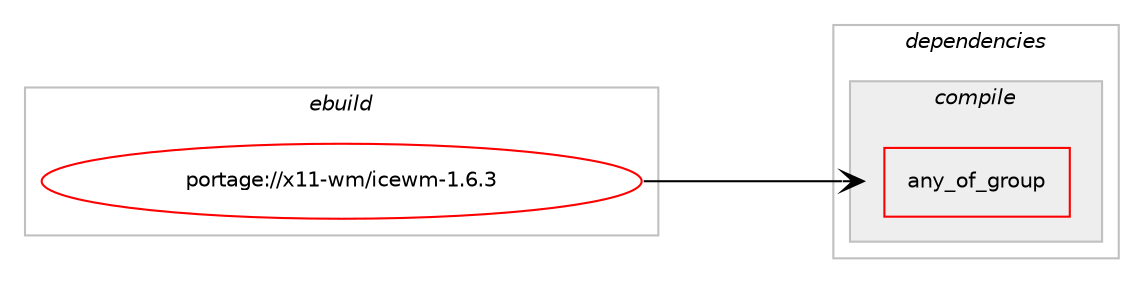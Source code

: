 digraph prolog {

# *************
# Graph options
# *************

newrank=true;
concentrate=true;
compound=true;
graph [rankdir=LR,fontname=Helvetica,fontsize=10,ranksep=1.5];#, ranksep=2.5, nodesep=0.2];
edge  [arrowhead=vee];
node  [fontname=Helvetica,fontsize=10];

# **********
# The ebuild
# **********

subgraph cluster_leftcol {
color=gray;
rank=same;
label=<<i>ebuild</i>>;
id [label="portage://x11-wm/icewm-1.6.3", color=red, width=4, href="../x11-wm/icewm-1.6.3.svg"];
}

# ****************
# The dependencies
# ****************

subgraph cluster_midcol {
color=gray;
label=<<i>dependencies</i>>;
subgraph cluster_compile {
fillcolor="#eeeeee";
style=filled;
label=<<i>compile</i>>;
subgraph any1 {
dependency1 [label=<<TABLE BORDER="0" CELLBORDER="1" CELLSPACING="0" CELLPADDING="4"><TR><TD CELLPADDING="10">any_of_group</TD></TR></TABLE>>, shape=none, color=red];# *** BEGIN UNKNOWN DEPENDENCY TYPE (TODO) ***
# dependency1 -> package_dependency(portage://x11-wm/icewm-1.6.3,install,no,app-arch,plzip,none,,[],[])
# *** END UNKNOWN DEPENDENCY TYPE (TODO) ***

# *** BEGIN UNKNOWN DEPENDENCY TYPE (TODO) ***
# dependency1 -> package_dependency(portage://x11-wm/icewm-1.6.3,install,no,app-arch,pdlzip,none,,[],[])
# *** END UNKNOWN DEPENDENCY TYPE (TODO) ***

# *** BEGIN UNKNOWN DEPENDENCY TYPE (TODO) ***
# dependency1 -> package_dependency(portage://x11-wm/icewm-1.6.3,install,no,app-arch,lzip,none,,[],[])
# *** END UNKNOWN DEPENDENCY TYPE (TODO) ***

}
id:e -> dependency1:w [weight=20,style="solid",arrowhead="vee"];
# *** BEGIN UNKNOWN DEPENDENCY TYPE (TODO) ***
# id -> use_conditional_group(negative,gdk-pixbuf,portage://x11-wm/icewm-1.6.3,[package_dependency(portage://x11-wm/icewm-1.6.3,install,no,media-libs,libpng,none,,[slot(0),equal],[]),package_dependency(portage://x11-wm/icewm-1.6.3,install,no,virtual,jpeg,none,,[],[])])
# *** END UNKNOWN DEPENDENCY TYPE (TODO) ***

# *** BEGIN UNKNOWN DEPENDENCY TYPE (TODO) ***
# id -> use_conditional_group(positive,alsa,portage://x11-wm/icewm-1.6.3,[package_dependency(portage://x11-wm/icewm-1.6.3,install,no,media-libs,alsa-lib,none,,[],[]),package_dependency(portage://x11-wm/icewm-1.6.3,install,no,media-libs,libsndfile,none,,[],[use(enable(alsa),none)])])
# *** END UNKNOWN DEPENDENCY TYPE (TODO) ***

# *** BEGIN UNKNOWN DEPENDENCY TYPE (TODO) ***
# id -> use_conditional_group(positive,ao,portage://x11-wm/icewm-1.6.3,[package_dependency(portage://x11-wm/icewm-1.6.3,install,no,media-libs,libao,none,,[],[]),package_dependency(portage://x11-wm/icewm-1.6.3,install,no,media-libs,libsndfile,none,,[],[])])
# *** END UNKNOWN DEPENDENCY TYPE (TODO) ***

# *** BEGIN UNKNOWN DEPENDENCY TYPE (TODO) ***
# id -> use_conditional_group(positive,bidi,portage://x11-wm/icewm-1.6.3,[package_dependency(portage://x11-wm/icewm-1.6.3,install,no,dev-libs,fribidi,none,,[],[])])
# *** END UNKNOWN DEPENDENCY TYPE (TODO) ***

# *** BEGIN UNKNOWN DEPENDENCY TYPE (TODO) ***
# id -> use_conditional_group(positive,gdk-pixbuf,portage://x11-wm/icewm-1.6.3,[package_dependency(portage://x11-wm/icewm-1.6.3,install,no,gnome-base,librsvg,none,,[slot(2)],[])])
# *** END UNKNOWN DEPENDENCY TYPE (TODO) ***

# *** BEGIN UNKNOWN DEPENDENCY TYPE (TODO) ***
# id -> use_conditional_group(positive,gdk-pixbuf,portage://x11-wm/icewm-1.6.3,[package_dependency(portage://x11-wm/icewm-1.6.3,install,no,x11-libs,gdk-pixbuf,none,,[slot(2)],[use(enable(X),none)])])
# *** END UNKNOWN DEPENDENCY TYPE (TODO) ***

# *** BEGIN UNKNOWN DEPENDENCY TYPE (TODO) ***
# id -> use_conditional_group(positive,xinerama,portage://x11-wm/icewm-1.6.3,[package_dependency(portage://x11-wm/icewm-1.6.3,install,no,x11-libs,libXinerama,none,,[],[])])
# *** END UNKNOWN DEPENDENCY TYPE (TODO) ***

# *** BEGIN UNKNOWN DEPENDENCY TYPE (TODO) ***
# id -> package_dependency(portage://x11-wm/icewm-1.6.3,install,no,dev-libs,glib,none,,[slot(2)],[])
# *** END UNKNOWN DEPENDENCY TYPE (TODO) ***

# *** BEGIN UNKNOWN DEPENDENCY TYPE (TODO) ***
# id -> package_dependency(portage://x11-wm/icewm-1.6.3,install,no,gnome-base,librsvg,none,,[],[])
# *** END UNKNOWN DEPENDENCY TYPE (TODO) ***

# *** BEGIN UNKNOWN DEPENDENCY TYPE (TODO) ***
# id -> package_dependency(portage://x11-wm/icewm-1.6.3,install,no,media-libs,fontconfig,none,,[],[])
# *** END UNKNOWN DEPENDENCY TYPE (TODO) ***

# *** BEGIN UNKNOWN DEPENDENCY TYPE (TODO) ***
# id -> package_dependency(portage://x11-wm/icewm-1.6.3,install,no,x11-base,xorg-proto,none,,[],[])
# *** END UNKNOWN DEPENDENCY TYPE (TODO) ***

# *** BEGIN UNKNOWN DEPENDENCY TYPE (TODO) ***
# id -> package_dependency(portage://x11-wm/icewm-1.6.3,install,no,x11-libs,libICE,none,,[],[])
# *** END UNKNOWN DEPENDENCY TYPE (TODO) ***

# *** BEGIN UNKNOWN DEPENDENCY TYPE (TODO) ***
# id -> package_dependency(portage://x11-wm/icewm-1.6.3,install,no,x11-libs,libSM,none,,[],[])
# *** END UNKNOWN DEPENDENCY TYPE (TODO) ***

# *** BEGIN UNKNOWN DEPENDENCY TYPE (TODO) ***
# id -> package_dependency(portage://x11-wm/icewm-1.6.3,install,no,x11-libs,libX11,none,,[],[])
# *** END UNKNOWN DEPENDENCY TYPE (TODO) ***

# *** BEGIN UNKNOWN DEPENDENCY TYPE (TODO) ***
# id -> package_dependency(portage://x11-wm/icewm-1.6.3,install,no,x11-libs,libXcomposite,none,,[],[])
# *** END UNKNOWN DEPENDENCY TYPE (TODO) ***

# *** BEGIN UNKNOWN DEPENDENCY TYPE (TODO) ***
# id -> package_dependency(portage://x11-wm/icewm-1.6.3,install,no,x11-libs,libXdamage,none,,[],[])
# *** END UNKNOWN DEPENDENCY TYPE (TODO) ***

# *** BEGIN UNKNOWN DEPENDENCY TYPE (TODO) ***
# id -> package_dependency(portage://x11-wm/icewm-1.6.3,install,no,x11-libs,libXext,none,,[],[])
# *** END UNKNOWN DEPENDENCY TYPE (TODO) ***

# *** BEGIN UNKNOWN DEPENDENCY TYPE (TODO) ***
# id -> package_dependency(portage://x11-wm/icewm-1.6.3,install,no,x11-libs,libXfixes,none,,[],[])
# *** END UNKNOWN DEPENDENCY TYPE (TODO) ***

# *** BEGIN UNKNOWN DEPENDENCY TYPE (TODO) ***
# id -> package_dependency(portage://x11-wm/icewm-1.6.3,install,no,x11-libs,libXft,none,,[],[])
# *** END UNKNOWN DEPENDENCY TYPE (TODO) ***

# *** BEGIN UNKNOWN DEPENDENCY TYPE (TODO) ***
# id -> package_dependency(portage://x11-wm/icewm-1.6.3,install,no,x11-libs,libXpm,none,,[],[])
# *** END UNKNOWN DEPENDENCY TYPE (TODO) ***

# *** BEGIN UNKNOWN DEPENDENCY TYPE (TODO) ***
# id -> package_dependency(portage://x11-wm/icewm-1.6.3,install,no,x11-libs,libXrandr,none,,[],[])
# *** END UNKNOWN DEPENDENCY TYPE (TODO) ***

# *** BEGIN UNKNOWN DEPENDENCY TYPE (TODO) ***
# id -> package_dependency(portage://x11-wm/icewm-1.6.3,install,no,x11-libs,libXrender,none,,[],[])
# *** END UNKNOWN DEPENDENCY TYPE (TODO) ***

}
subgraph cluster_compileandrun {
fillcolor="#eeeeee";
style=filled;
label=<<i>compile and run</i>>;
}
subgraph cluster_run {
fillcolor="#eeeeee";
style=filled;
label=<<i>run</i>>;
# *** BEGIN UNKNOWN DEPENDENCY TYPE (TODO) ***
# id -> use_conditional_group(negative,gdk-pixbuf,portage://x11-wm/icewm-1.6.3,[package_dependency(portage://x11-wm/icewm-1.6.3,run,no,media-libs,libpng,none,,[slot(0),equal],[]),package_dependency(portage://x11-wm/icewm-1.6.3,run,no,virtual,jpeg,none,,[],[])])
# *** END UNKNOWN DEPENDENCY TYPE (TODO) ***

# *** BEGIN UNKNOWN DEPENDENCY TYPE (TODO) ***
# id -> use_conditional_group(positive,alsa,portage://x11-wm/icewm-1.6.3,[package_dependency(portage://x11-wm/icewm-1.6.3,run,no,media-libs,alsa-lib,none,,[],[]),package_dependency(portage://x11-wm/icewm-1.6.3,run,no,media-libs,libsndfile,none,,[],[use(enable(alsa),none)])])
# *** END UNKNOWN DEPENDENCY TYPE (TODO) ***

# *** BEGIN UNKNOWN DEPENDENCY TYPE (TODO) ***
# id -> use_conditional_group(positive,ao,portage://x11-wm/icewm-1.6.3,[package_dependency(portage://x11-wm/icewm-1.6.3,run,no,media-libs,libao,none,,[],[]),package_dependency(portage://x11-wm/icewm-1.6.3,run,no,media-libs,libsndfile,none,,[],[])])
# *** END UNKNOWN DEPENDENCY TYPE (TODO) ***

# *** BEGIN UNKNOWN DEPENDENCY TYPE (TODO) ***
# id -> use_conditional_group(positive,bidi,portage://x11-wm/icewm-1.6.3,[package_dependency(portage://x11-wm/icewm-1.6.3,run,no,dev-libs,fribidi,none,,[],[])])
# *** END UNKNOWN DEPENDENCY TYPE (TODO) ***

# *** BEGIN UNKNOWN DEPENDENCY TYPE (TODO) ***
# id -> use_conditional_group(positive,gdk-pixbuf,portage://x11-wm/icewm-1.6.3,[package_dependency(portage://x11-wm/icewm-1.6.3,run,no,x11-libs,gdk-pixbuf,none,,[slot(2)],[use(enable(X),none)])])
# *** END UNKNOWN DEPENDENCY TYPE (TODO) ***

# *** BEGIN UNKNOWN DEPENDENCY TYPE (TODO) ***
# id -> use_conditional_group(positive,xinerama,portage://x11-wm/icewm-1.6.3,[package_dependency(portage://x11-wm/icewm-1.6.3,run,no,x11-libs,libXinerama,none,,[],[])])
# *** END UNKNOWN DEPENDENCY TYPE (TODO) ***

# *** BEGIN UNKNOWN DEPENDENCY TYPE (TODO) ***
# id -> package_dependency(portage://x11-wm/icewm-1.6.3,run,no,media-libs,fontconfig,none,,[],[])
# *** END UNKNOWN DEPENDENCY TYPE (TODO) ***

# *** BEGIN UNKNOWN DEPENDENCY TYPE (TODO) ***
# id -> package_dependency(portage://x11-wm/icewm-1.6.3,run,no,x11-libs,libICE,none,,[],[])
# *** END UNKNOWN DEPENDENCY TYPE (TODO) ***

# *** BEGIN UNKNOWN DEPENDENCY TYPE (TODO) ***
# id -> package_dependency(portage://x11-wm/icewm-1.6.3,run,no,x11-libs,libSM,none,,[],[])
# *** END UNKNOWN DEPENDENCY TYPE (TODO) ***

# *** BEGIN UNKNOWN DEPENDENCY TYPE (TODO) ***
# id -> package_dependency(portage://x11-wm/icewm-1.6.3,run,no,x11-libs,libX11,none,,[],[])
# *** END UNKNOWN DEPENDENCY TYPE (TODO) ***

# *** BEGIN UNKNOWN DEPENDENCY TYPE (TODO) ***
# id -> package_dependency(portage://x11-wm/icewm-1.6.3,run,no,x11-libs,libXcomposite,none,,[],[])
# *** END UNKNOWN DEPENDENCY TYPE (TODO) ***

# *** BEGIN UNKNOWN DEPENDENCY TYPE (TODO) ***
# id -> package_dependency(portage://x11-wm/icewm-1.6.3,run,no,x11-libs,libXdamage,none,,[],[])
# *** END UNKNOWN DEPENDENCY TYPE (TODO) ***

# *** BEGIN UNKNOWN DEPENDENCY TYPE (TODO) ***
# id -> package_dependency(portage://x11-wm/icewm-1.6.3,run,no,x11-libs,libXext,none,,[],[])
# *** END UNKNOWN DEPENDENCY TYPE (TODO) ***

# *** BEGIN UNKNOWN DEPENDENCY TYPE (TODO) ***
# id -> package_dependency(portage://x11-wm/icewm-1.6.3,run,no,x11-libs,libXfixes,none,,[],[])
# *** END UNKNOWN DEPENDENCY TYPE (TODO) ***

# *** BEGIN UNKNOWN DEPENDENCY TYPE (TODO) ***
# id -> package_dependency(portage://x11-wm/icewm-1.6.3,run,no,x11-libs,libXft,none,,[],[])
# *** END UNKNOWN DEPENDENCY TYPE (TODO) ***

# *** BEGIN UNKNOWN DEPENDENCY TYPE (TODO) ***
# id -> package_dependency(portage://x11-wm/icewm-1.6.3,run,no,x11-libs,libXpm,none,,[],[])
# *** END UNKNOWN DEPENDENCY TYPE (TODO) ***

# *** BEGIN UNKNOWN DEPENDENCY TYPE (TODO) ***
# id -> package_dependency(portage://x11-wm/icewm-1.6.3,run,no,x11-libs,libXrandr,none,,[],[])
# *** END UNKNOWN DEPENDENCY TYPE (TODO) ***

# *** BEGIN UNKNOWN DEPENDENCY TYPE (TODO) ***
# id -> package_dependency(portage://x11-wm/icewm-1.6.3,run,no,x11-libs,libXrender,none,,[],[])
# *** END UNKNOWN DEPENDENCY TYPE (TODO) ***

}
}

# **************
# The candidates
# **************

subgraph cluster_choices {
rank=same;
color=gray;
label=<<i>candidates</i>>;

}

}
